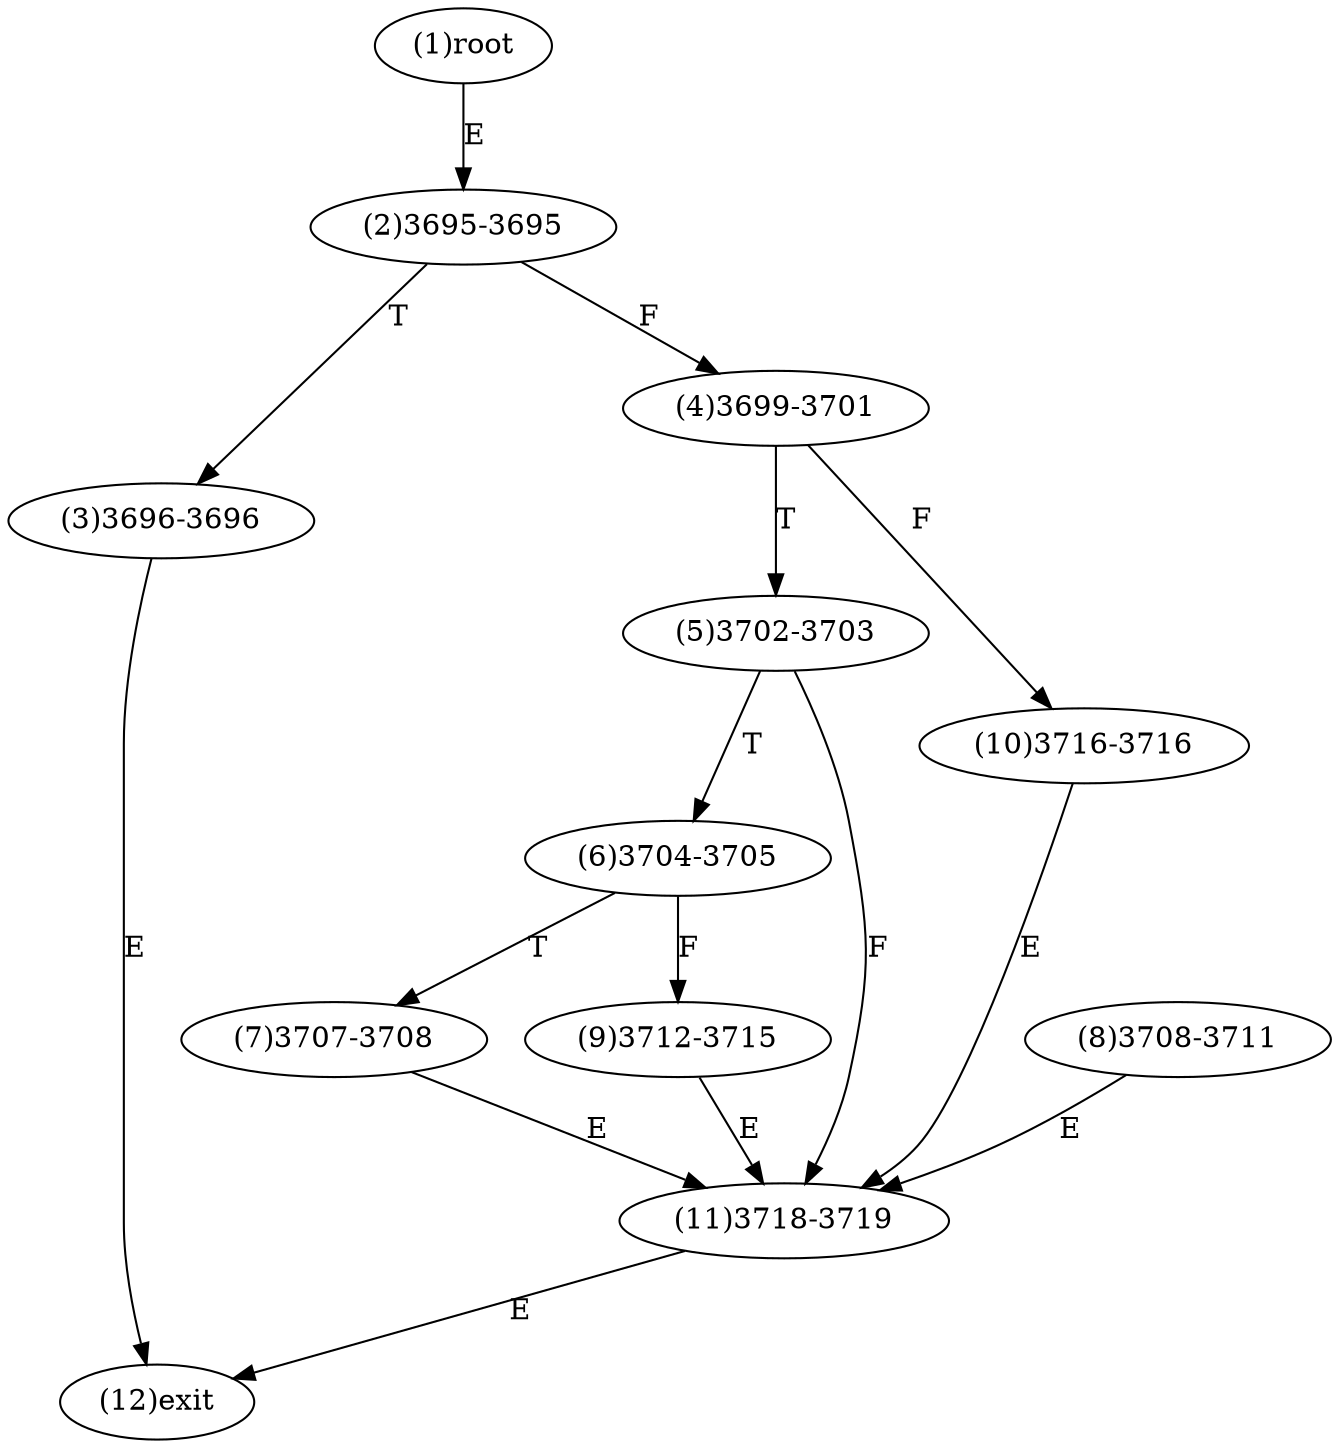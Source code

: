 digraph "" { 
1[ label="(1)root"];
2[ label="(2)3695-3695"];
3[ label="(3)3696-3696"];
4[ label="(4)3699-3701"];
5[ label="(5)3702-3703"];
6[ label="(6)3704-3705"];
7[ label="(7)3707-3708"];
8[ label="(8)3708-3711"];
9[ label="(9)3712-3715"];
10[ label="(10)3716-3716"];
11[ label="(11)3718-3719"];
12[ label="(12)exit"];
1->2[ label="E"];
2->4[ label="F"];
2->3[ label="T"];
3->12[ label="E"];
4->10[ label="F"];
4->5[ label="T"];
5->11[ label="F"];
5->6[ label="T"];
6->9[ label="F"];
6->7[ label="T"];
7->11[ label="E"];
8->11[ label="E"];
9->11[ label="E"];
10->11[ label="E"];
11->12[ label="E"];
}